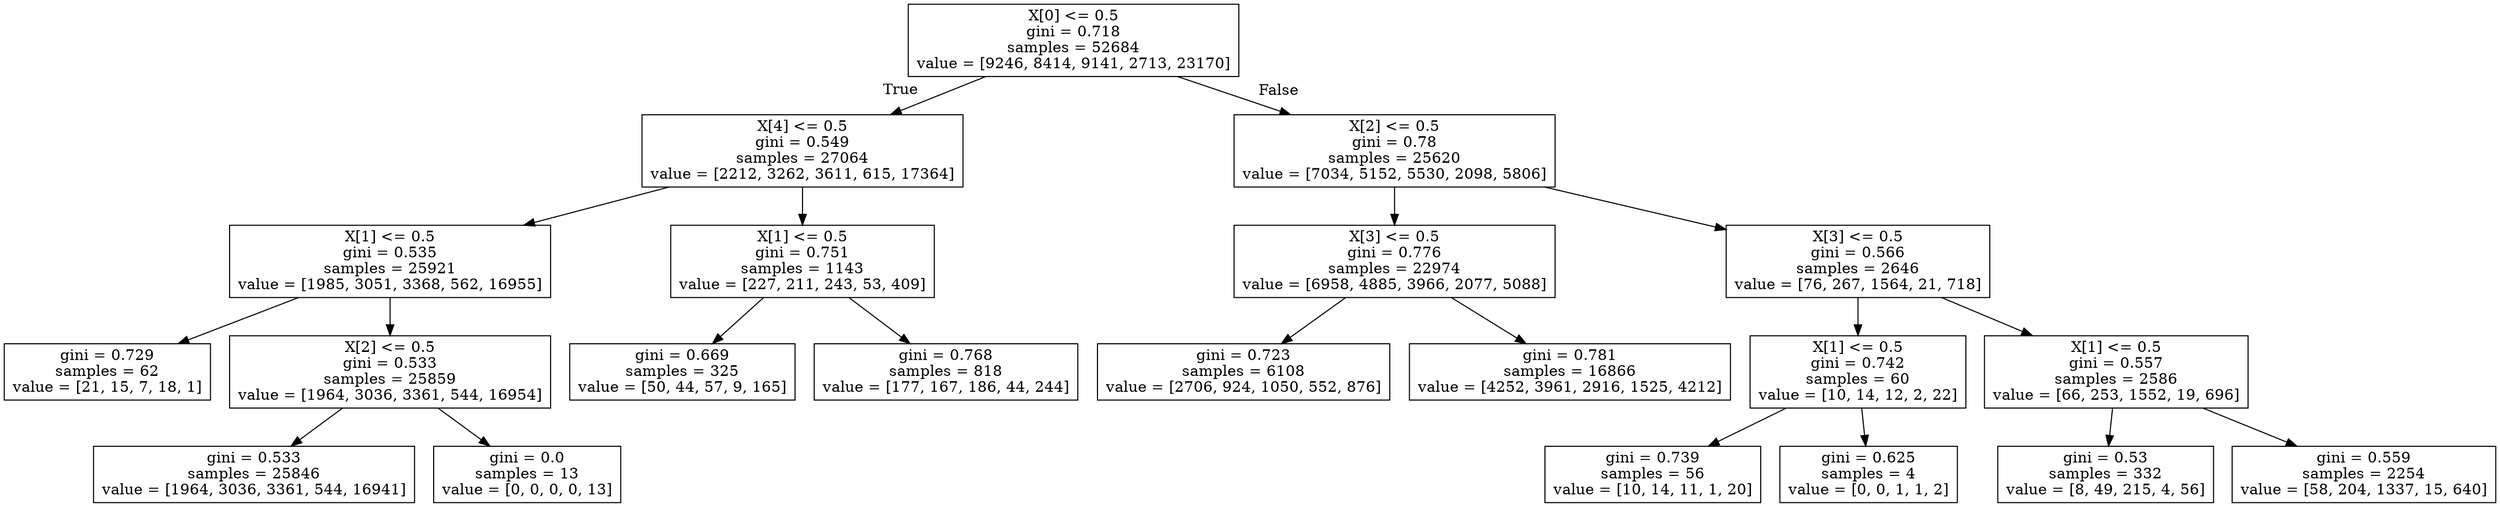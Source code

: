 digraph Tree {
node [shape=box] ;
0 [label="X[0] <= 0.5\ngini = 0.718\nsamples = 52684\nvalue = [9246, 8414, 9141, 2713, 23170]"] ;
1 [label="X[4] <= 0.5\ngini = 0.549\nsamples = 27064\nvalue = [2212, 3262, 3611, 615, 17364]"] ;
0 -> 1 [labeldistance=2.5, labelangle=45, headlabel="True"] ;
2 [label="X[1] <= 0.5\ngini = 0.535\nsamples = 25921\nvalue = [1985, 3051, 3368, 562, 16955]"] ;
1 -> 2 ;
3 [label="gini = 0.729\nsamples = 62\nvalue = [21, 15, 7, 18, 1]"] ;
2 -> 3 ;
4 [label="X[2] <= 0.5\ngini = 0.533\nsamples = 25859\nvalue = [1964, 3036, 3361, 544, 16954]"] ;
2 -> 4 ;
5 [label="gini = 0.533\nsamples = 25846\nvalue = [1964, 3036, 3361, 544, 16941]"] ;
4 -> 5 ;
6 [label="gini = 0.0\nsamples = 13\nvalue = [0, 0, 0, 0, 13]"] ;
4 -> 6 ;
7 [label="X[1] <= 0.5\ngini = 0.751\nsamples = 1143\nvalue = [227, 211, 243, 53, 409]"] ;
1 -> 7 ;
8 [label="gini = 0.669\nsamples = 325\nvalue = [50, 44, 57, 9, 165]"] ;
7 -> 8 ;
9 [label="gini = 0.768\nsamples = 818\nvalue = [177, 167, 186, 44, 244]"] ;
7 -> 9 ;
10 [label="X[2] <= 0.5\ngini = 0.78\nsamples = 25620\nvalue = [7034, 5152, 5530, 2098, 5806]"] ;
0 -> 10 [labeldistance=2.5, labelangle=-45, headlabel="False"] ;
11 [label="X[3] <= 0.5\ngini = 0.776\nsamples = 22974\nvalue = [6958, 4885, 3966, 2077, 5088]"] ;
10 -> 11 ;
12 [label="gini = 0.723\nsamples = 6108\nvalue = [2706, 924, 1050, 552, 876]"] ;
11 -> 12 ;
13 [label="gini = 0.781\nsamples = 16866\nvalue = [4252, 3961, 2916, 1525, 4212]"] ;
11 -> 13 ;
14 [label="X[3] <= 0.5\ngini = 0.566\nsamples = 2646\nvalue = [76, 267, 1564, 21, 718]"] ;
10 -> 14 ;
15 [label="X[1] <= 0.5\ngini = 0.742\nsamples = 60\nvalue = [10, 14, 12, 2, 22]"] ;
14 -> 15 ;
16 [label="gini = 0.739\nsamples = 56\nvalue = [10, 14, 11, 1, 20]"] ;
15 -> 16 ;
17 [label="gini = 0.625\nsamples = 4\nvalue = [0, 0, 1, 1, 2]"] ;
15 -> 17 ;
18 [label="X[1] <= 0.5\ngini = 0.557\nsamples = 2586\nvalue = [66, 253, 1552, 19, 696]"] ;
14 -> 18 ;
19 [label="gini = 0.53\nsamples = 332\nvalue = [8, 49, 215, 4, 56]"] ;
18 -> 19 ;
20 [label="gini = 0.559\nsamples = 2254\nvalue = [58, 204, 1337, 15, 640]"] ;
18 -> 20 ;
}